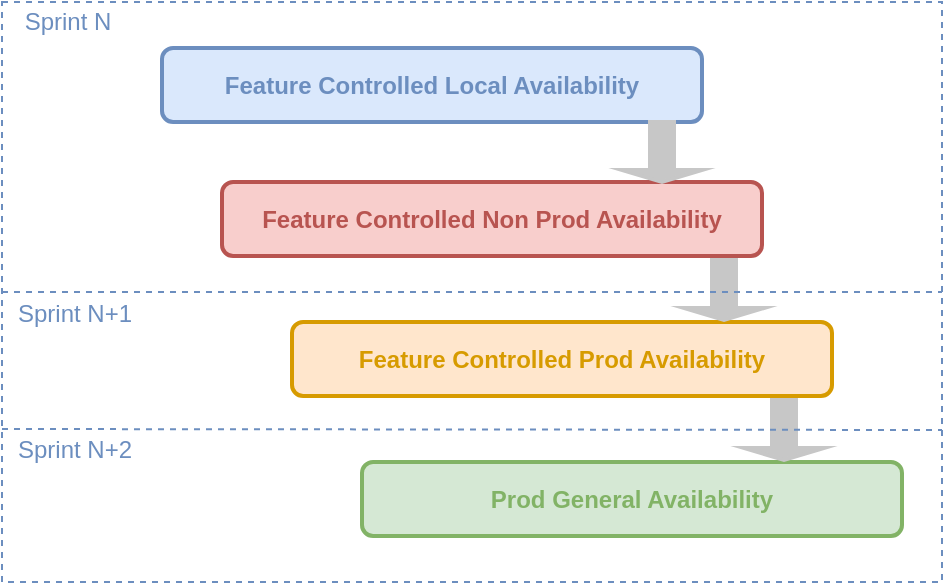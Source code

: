 <mxfile version="13.8.8" type="github">
  <diagram id="LPT5-VGVfMyoEc1ZcUUu" name="Page-1">
    <mxGraphModel dx="782" dy="389" grid="1" gridSize="10" guides="1" tooltips="1" connect="1" arrows="1" fold="1" page="1" pageScale="1" pageWidth="850" pageHeight="1100" math="0" shadow="0">
      <root>
        <mxCell id="0" />
        <mxCell id="1" parent="0" />
        <mxCell id="hLASd6PDjsQeOY2Y6HcI-10" value="" style="rounded=0;whiteSpace=wrap;html=1;strokeColor=#6c8ebf;fillColor=#FFFFFF;dashed=1;" vertex="1" parent="1">
          <mxGeometry x="80" y="200" width="470" height="290" as="geometry" />
        </mxCell>
        <mxCell id="hLASd6PDjsQeOY2Y6HcI-11" value="&lt;font color=&quot;#6c8ebf&quot;&gt;Sprint N&lt;/font&gt;" style="text;html=1;strokeColor=none;fillColor=none;align=center;verticalAlign=middle;whiteSpace=wrap;rounded=0;dashed=1;" vertex="1" parent="1">
          <mxGeometry x="83" y="200" width="60" height="20" as="geometry" />
        </mxCell>
        <mxCell id="hLASd6PDjsQeOY2Y6HcI-12" value="&lt;font color=&quot;#6c8ebf&quot;&gt;&lt;b&gt;Feature Controlled Local Availability&lt;/b&gt;&lt;/font&gt;" style="rounded=1;whiteSpace=wrap;html=1;fillColor=#dae8fc;strokeWidth=2;strokeColor=#6c8ebf;" vertex="1" parent="1">
          <mxGeometry x="160" y="223" width="270" height="37" as="geometry" />
        </mxCell>
        <mxCell id="hLASd6PDjsQeOY2Y6HcI-13" value="&lt;b&gt;&lt;font color=&quot;#b85450&quot;&gt;Feature Controlled Non Prod Availability&lt;/font&gt;&lt;/b&gt;" style="rounded=1;whiteSpace=wrap;html=1;fillColor=#f8cecc;strokeWidth=2;strokeColor=#b85450;" vertex="1" parent="1">
          <mxGeometry x="190" y="290" width="270" height="37" as="geometry" />
        </mxCell>
        <mxCell id="hLASd6PDjsQeOY2Y6HcI-16" value="" style="shape=singleArrow;direction=south;whiteSpace=wrap;html=1;strokeWidth=2;fontColor=#333333;fillColor=#C7C7C7;strokeColor=#C7C7C7;" vertex="1" parent="1">
          <mxGeometry x="390" y="260" width="40" height="30" as="geometry" />
        </mxCell>
        <mxCell id="hLASd6PDjsQeOY2Y6HcI-17" value="&lt;b&gt;&lt;font color=&quot;#d79b00&quot;&gt;Feature Controlled Prod Availability&lt;/font&gt;&lt;/b&gt;" style="rounded=1;whiteSpace=wrap;html=1;fillColor=#ffe6cc;strokeWidth=2;strokeColor=#d79b00;" vertex="1" parent="1">
          <mxGeometry x="225" y="360" width="270" height="37" as="geometry" />
        </mxCell>
        <mxCell id="hLASd6PDjsQeOY2Y6HcI-18" value="" style="shape=singleArrow;direction=south;whiteSpace=wrap;html=1;strokeWidth=2;fontColor=#333333;fillColor=#C7C7C7;strokeColor=#C7C7C7;" vertex="1" parent="1">
          <mxGeometry x="421" y="329" width="40" height="30" as="geometry" />
        </mxCell>
        <mxCell id="hLASd6PDjsQeOY2Y6HcI-19" value="" style="endArrow=none;dashed=1;html=1;exitX=0;exitY=0.5;exitDx=0;exitDy=0;strokeColor=#6C8EBF;" edge="1" parent="1">
          <mxGeometry width="50" height="50" relative="1" as="geometry">
            <mxPoint x="80" y="345" as="sourcePoint" />
            <mxPoint x="550" y="345" as="targetPoint" />
          </mxGeometry>
        </mxCell>
        <mxCell id="hLASd6PDjsQeOY2Y6HcI-20" value="&lt;font color=&quot;#6c8ebf&quot;&gt;Sprint N+1&lt;/font&gt;" style="text;html=1;strokeColor=none;fillColor=none;align=center;verticalAlign=middle;whiteSpace=wrap;rounded=0;dashed=1;" vertex="1" parent="1">
          <mxGeometry x="83" y="346" width="67" height="20" as="geometry" />
        </mxCell>
        <mxCell id="hLASd6PDjsQeOY2Y6HcI-24" value="&lt;font color=&quot;#6c8ebf&quot;&gt;Sprint N+2&lt;/font&gt;" style="text;html=1;strokeColor=none;fillColor=none;align=center;verticalAlign=middle;whiteSpace=wrap;rounded=0;dashed=1;" vertex="1" parent="1">
          <mxGeometry x="83" y="414" width="67" height="20" as="geometry" />
        </mxCell>
        <mxCell id="hLASd6PDjsQeOY2Y6HcI-25" value="&lt;b&gt;&lt;font color=&quot;#82b366&quot;&gt;Prod General Availability&lt;/font&gt;&lt;/b&gt;" style="rounded=1;whiteSpace=wrap;html=1;fillColor=#d5e8d4;strokeWidth=2;strokeColor=#82b366;" vertex="1" parent="1">
          <mxGeometry x="260" y="430" width="270" height="37" as="geometry" />
        </mxCell>
        <mxCell id="hLASd6PDjsQeOY2Y6HcI-26" value="" style="shape=singleArrow;direction=south;whiteSpace=wrap;html=1;strokeWidth=2;fontColor=#333333;fillColor=#C7C7C7;strokeColor=#C7C7C7;" vertex="1" parent="1">
          <mxGeometry x="451" y="399" width="40" height="30" as="geometry" />
        </mxCell>
        <mxCell id="hLASd6PDjsQeOY2Y6HcI-29" value="" style="endArrow=none;dashed=1;html=1;exitX=0;exitY=0.5;exitDx=0;exitDy=0;strokeColor=#6C8EBF;" edge="1" parent="1">
          <mxGeometry width="50" height="50" relative="1" as="geometry">
            <mxPoint x="80" y="413.5" as="sourcePoint" />
            <mxPoint x="550" y="414" as="targetPoint" />
          </mxGeometry>
        </mxCell>
      </root>
    </mxGraphModel>
  </diagram>
</mxfile>
